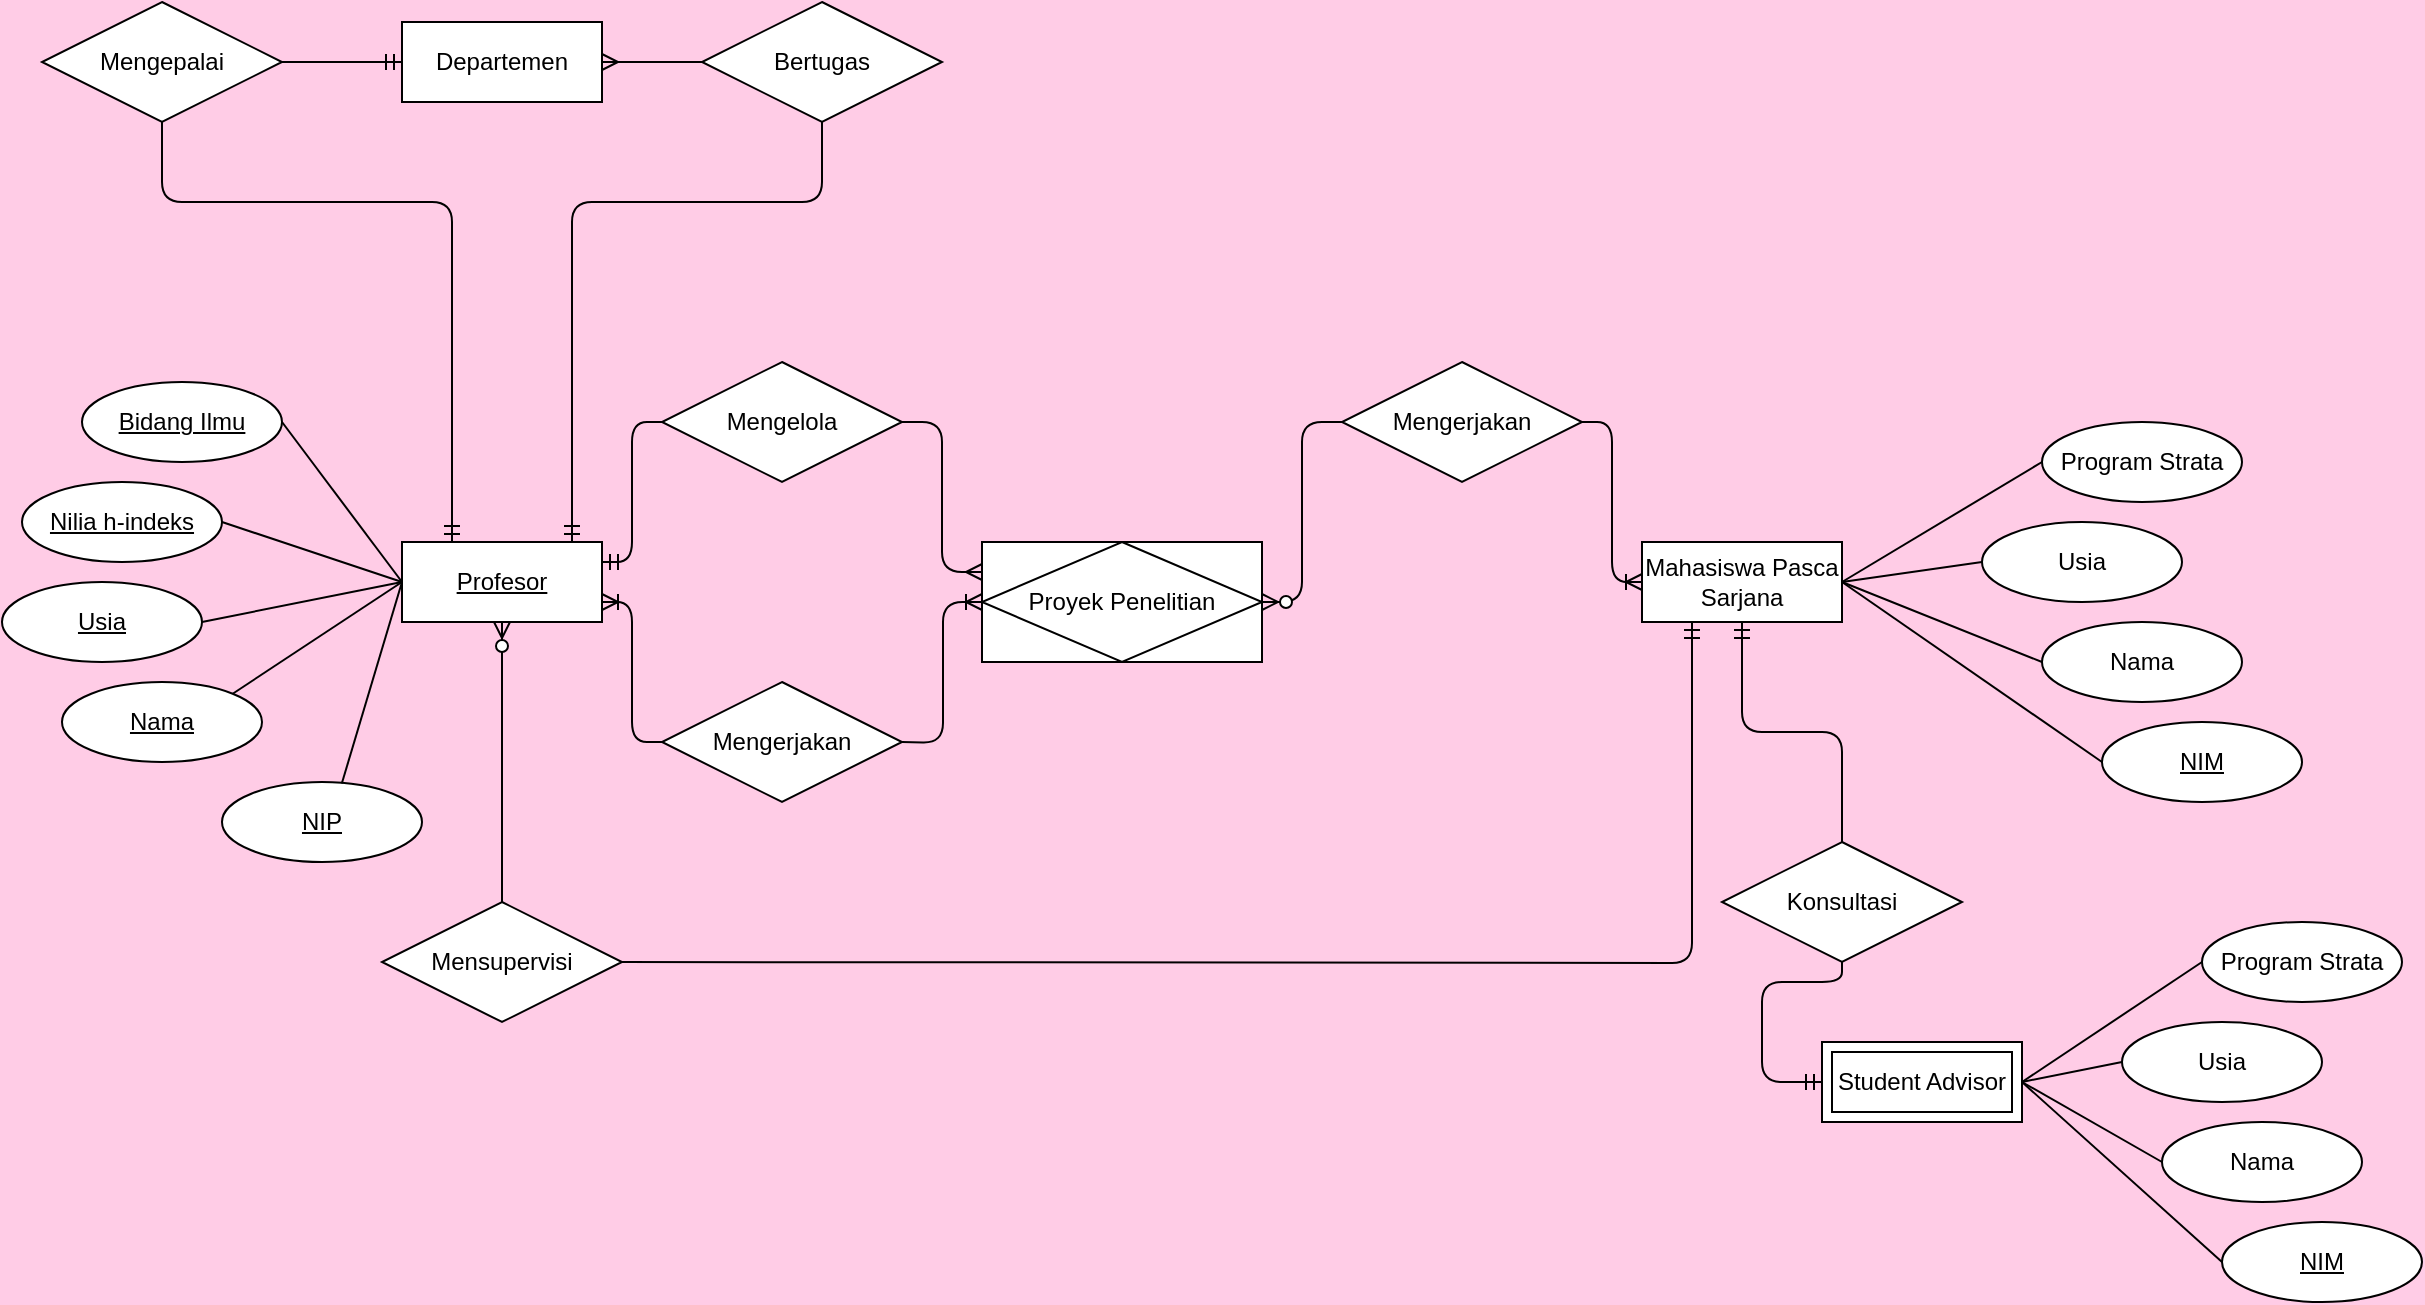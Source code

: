 <mxfile version="15.1.1" type="github">
  <diagram id="R2lEEEUBdFMjLlhIrx00" name="Page-1">
    <mxGraphModel dx="2177" dy="823" grid="1" gridSize="9" guides="1" tooltips="1" connect="1" arrows="1" fold="1" page="1" pageScale="1" pageWidth="850" pageHeight="1100" background="#FFCCE6" math="0" shadow="0" extFonts="Permanent Marker^https://fonts.googleapis.com/css?family=Permanent+Marker">
      <root>
        <mxCell id="0" />
        <mxCell id="1" parent="0" />
        <mxCell id="OCGTsP4tq0BnDlaB6URt-13" value="Mahasiswa Pasca Sarjana" style="whiteSpace=wrap;html=1;align=center;" vertex="1" parent="1">
          <mxGeometry x="450" y="390" width="100" height="40" as="geometry" />
        </mxCell>
        <mxCell id="OCGTsP4tq0BnDlaB6URt-15" value="Program Strata" style="ellipse;whiteSpace=wrap;html=1;align=center;" vertex="1" parent="1">
          <mxGeometry x="650" y="330" width="100" height="40" as="geometry" />
        </mxCell>
        <mxCell id="OCGTsP4tq0BnDlaB6URt-16" value="Usia" style="ellipse;whiteSpace=wrap;html=1;align=center;" vertex="1" parent="1">
          <mxGeometry x="620" y="380" width="100" height="40" as="geometry" />
        </mxCell>
        <mxCell id="OCGTsP4tq0BnDlaB6URt-17" value="Nama" style="ellipse;whiteSpace=wrap;html=1;align=center;" vertex="1" parent="1">
          <mxGeometry x="650" y="430" width="100" height="40" as="geometry" />
        </mxCell>
        <mxCell id="OCGTsP4tq0BnDlaB6URt-32" value="NIM" style="ellipse;whiteSpace=wrap;html=1;align=center;fontStyle=4;" vertex="1" parent="1">
          <mxGeometry x="680" y="480" width="100" height="40" as="geometry" />
        </mxCell>
        <mxCell id="OCGTsP4tq0BnDlaB6URt-33" value="" style="endArrow=none;html=1;exitX=1;exitY=0.5;exitDx=0;exitDy=0;entryX=0;entryY=0.5;entryDx=0;entryDy=0;" edge="1" parent="1" source="OCGTsP4tq0BnDlaB6URt-13" target="OCGTsP4tq0BnDlaB6URt-15">
          <mxGeometry width="50" height="50" relative="1" as="geometry">
            <mxPoint x="580" y="500" as="sourcePoint" />
            <mxPoint x="630" y="450" as="targetPoint" />
          </mxGeometry>
        </mxCell>
        <mxCell id="OCGTsP4tq0BnDlaB6URt-34" value="" style="endArrow=none;html=1;entryX=0;entryY=0.5;entryDx=0;entryDy=0;exitX=1;exitY=0.5;exitDx=0;exitDy=0;" edge="1" parent="1" source="OCGTsP4tq0BnDlaB6URt-13" target="OCGTsP4tq0BnDlaB6URt-16">
          <mxGeometry width="50" height="50" relative="1" as="geometry">
            <mxPoint x="580" y="500" as="sourcePoint" />
            <mxPoint x="630" y="450" as="targetPoint" />
          </mxGeometry>
        </mxCell>
        <mxCell id="OCGTsP4tq0BnDlaB6URt-35" value="" style="endArrow=none;html=1;entryX=0;entryY=0.5;entryDx=0;entryDy=0;exitX=1;exitY=0.5;exitDx=0;exitDy=0;" edge="1" parent="1" source="OCGTsP4tq0BnDlaB6URt-13" target="OCGTsP4tq0BnDlaB6URt-17">
          <mxGeometry width="50" height="50" relative="1" as="geometry">
            <mxPoint x="580" y="500" as="sourcePoint" />
            <mxPoint x="630" y="450" as="targetPoint" />
          </mxGeometry>
        </mxCell>
        <mxCell id="OCGTsP4tq0BnDlaB6URt-36" value="" style="endArrow=none;html=1;entryX=0;entryY=0.5;entryDx=0;entryDy=0;exitX=1;exitY=0.5;exitDx=0;exitDy=0;" edge="1" parent="1" source="OCGTsP4tq0BnDlaB6URt-13" target="OCGTsP4tq0BnDlaB6URt-32">
          <mxGeometry width="50" height="50" relative="1" as="geometry">
            <mxPoint x="560" y="490" as="sourcePoint" />
            <mxPoint x="630" y="450" as="targetPoint" />
          </mxGeometry>
        </mxCell>
        <mxCell id="OCGTsP4tq0BnDlaB6URt-37" value="Proyek Penelitian" style="shape=associativeEntity;whiteSpace=wrap;html=1;align=center;" vertex="1" parent="1">
          <mxGeometry x="120" y="390" width="140" height="60" as="geometry" />
        </mxCell>
        <mxCell id="OCGTsP4tq0BnDlaB6URt-39" value="Departemen" style="whiteSpace=wrap;html=1;align=center;" vertex="1" parent="1">
          <mxGeometry x="-170" y="130" width="100" height="40" as="geometry" />
        </mxCell>
        <mxCell id="OCGTsP4tq0BnDlaB6URt-40" value="Program Strata" style="ellipse;whiteSpace=wrap;html=1;align=center;" vertex="1" parent="1">
          <mxGeometry x="730" y="580" width="100" height="40" as="geometry" />
        </mxCell>
        <mxCell id="OCGTsP4tq0BnDlaB6URt-41" value="Usia" style="ellipse;whiteSpace=wrap;html=1;align=center;" vertex="1" parent="1">
          <mxGeometry x="690" y="630" width="100" height="40" as="geometry" />
        </mxCell>
        <mxCell id="OCGTsP4tq0BnDlaB6URt-42" value="Nama" style="ellipse;whiteSpace=wrap;html=1;align=center;" vertex="1" parent="1">
          <mxGeometry x="710" y="680" width="100" height="40" as="geometry" />
        </mxCell>
        <mxCell id="OCGTsP4tq0BnDlaB6URt-43" value="NIM" style="ellipse;whiteSpace=wrap;html=1;align=center;fontStyle=4;" vertex="1" parent="1">
          <mxGeometry x="740" y="730" width="100" height="40" as="geometry" />
        </mxCell>
        <mxCell id="OCGTsP4tq0BnDlaB6URt-45" value="" style="endArrow=none;html=1;exitX=1;exitY=0.5;exitDx=0;exitDy=0;entryX=0;entryY=0.5;entryDx=0;entryDy=0;" edge="1" parent="1" target="OCGTsP4tq0BnDlaB6URt-40">
          <mxGeometry width="50" height="50" relative="1" as="geometry">
            <mxPoint x="640" y="660" as="sourcePoint" />
            <mxPoint x="740" y="590" as="targetPoint" />
          </mxGeometry>
        </mxCell>
        <mxCell id="OCGTsP4tq0BnDlaB6URt-46" value="" style="endArrow=none;html=1;entryX=0;entryY=0.5;entryDx=0;entryDy=0;exitX=1;exitY=0.5;exitDx=0;exitDy=0;" edge="1" parent="1" target="OCGTsP4tq0BnDlaB6URt-41">
          <mxGeometry width="50" height="50" relative="1" as="geometry">
            <mxPoint x="640" y="660" as="sourcePoint" />
            <mxPoint x="705.0" y="640" as="targetPoint" />
          </mxGeometry>
        </mxCell>
        <mxCell id="OCGTsP4tq0BnDlaB6URt-47" value="" style="endArrow=none;html=1;entryX=0;entryY=0.5;entryDx=0;entryDy=0;exitX=1;exitY=0.5;exitDx=0;exitDy=0;" edge="1" parent="1" target="OCGTsP4tq0BnDlaB6URt-42">
          <mxGeometry width="50" height="50" relative="1" as="geometry">
            <mxPoint x="640" y="660" as="sourcePoint" />
            <mxPoint x="740" y="700" as="targetPoint" />
          </mxGeometry>
        </mxCell>
        <mxCell id="OCGTsP4tq0BnDlaB6URt-48" value="" style="endArrow=none;html=1;entryX=0;entryY=0.5;entryDx=0;entryDy=0;exitX=1;exitY=0.5;exitDx=0;exitDy=0;" edge="1" parent="1" target="OCGTsP4tq0BnDlaB6URt-43">
          <mxGeometry width="50" height="50" relative="1" as="geometry">
            <mxPoint x="640.0" y="660" as="sourcePoint" />
            <mxPoint x="770" y="750.0" as="targetPoint" />
          </mxGeometry>
        </mxCell>
        <mxCell id="OCGTsP4tq0BnDlaB6URt-50" value="Student Advisor" style="shape=ext;margin=3;double=1;whiteSpace=wrap;html=1;align=center;" vertex="1" parent="1">
          <mxGeometry x="540" y="640" width="100" height="40" as="geometry" />
        </mxCell>
        <mxCell id="OCGTsP4tq0BnDlaB6URt-67" value="" style="group;fontStyle=4" vertex="1" connectable="0" parent="1">
          <mxGeometry x="-370" y="310" width="300" height="240" as="geometry" />
        </mxCell>
        <mxCell id="OCGTsP4tq0BnDlaB6URt-68" value="Profesor" style="whiteSpace=wrap;html=1;align=center;fontStyle=4" vertex="1" parent="OCGTsP4tq0BnDlaB6URt-67">
          <mxGeometry x="200" y="80" width="100" height="40" as="geometry" />
        </mxCell>
        <mxCell id="OCGTsP4tq0BnDlaB6URt-69" value="Nama" style="ellipse;whiteSpace=wrap;html=1;align=center;fontStyle=4" vertex="1" parent="OCGTsP4tq0BnDlaB6URt-67">
          <mxGeometry x="30" y="150" width="100" height="40" as="geometry" />
        </mxCell>
        <mxCell id="OCGTsP4tq0BnDlaB6URt-70" value="Usia" style="ellipse;whiteSpace=wrap;html=1;align=center;fontStyle=4" vertex="1" parent="OCGTsP4tq0BnDlaB6URt-67">
          <mxGeometry y="100" width="100" height="40" as="geometry" />
        </mxCell>
        <mxCell id="OCGTsP4tq0BnDlaB6URt-71" value="Nilia h-indeks" style="ellipse;whiteSpace=wrap;html=1;align=center;fontStyle=4" vertex="1" parent="OCGTsP4tq0BnDlaB6URt-67">
          <mxGeometry x="10" y="50" width="100" height="40" as="geometry" />
        </mxCell>
        <mxCell id="OCGTsP4tq0BnDlaB6URt-72" value="Bidang Ilmu" style="ellipse;whiteSpace=wrap;html=1;align=center;fontStyle=4" vertex="1" parent="OCGTsP4tq0BnDlaB6URt-67">
          <mxGeometry x="40" width="100" height="40" as="geometry" />
        </mxCell>
        <mxCell id="OCGTsP4tq0BnDlaB6URt-73" value="NIP" style="ellipse;whiteSpace=wrap;html=1;align=center;fontStyle=4;" vertex="1" parent="OCGTsP4tq0BnDlaB6URt-67">
          <mxGeometry x="110" y="200" width="100" height="40" as="geometry" />
        </mxCell>
        <mxCell id="OCGTsP4tq0BnDlaB6URt-74" value="" style="endArrow=none;html=1;exitX=0.599;exitY=0.019;exitDx=0;exitDy=0;exitPerimeter=0;fontStyle=4;entryX=0;entryY=0.5;entryDx=0;entryDy=0;" edge="1" parent="OCGTsP4tq0BnDlaB6URt-67" source="OCGTsP4tq0BnDlaB6URt-73" target="OCGTsP4tq0BnDlaB6URt-68">
          <mxGeometry width="50" height="50" relative="1" as="geometry">
            <mxPoint x="150" y="160" as="sourcePoint" />
            <mxPoint x="160" y="137" as="targetPoint" />
          </mxGeometry>
        </mxCell>
        <mxCell id="OCGTsP4tq0BnDlaB6URt-75" value="" style="endArrow=none;html=1;exitX=1;exitY=0;exitDx=0;exitDy=0;fontStyle=4" edge="1" parent="OCGTsP4tq0BnDlaB6URt-67" source="OCGTsP4tq0BnDlaB6URt-69">
          <mxGeometry width="50" height="50" relative="1" as="geometry">
            <mxPoint x="150" y="160" as="sourcePoint" />
            <mxPoint x="200" y="100" as="targetPoint" />
          </mxGeometry>
        </mxCell>
        <mxCell id="OCGTsP4tq0BnDlaB6URt-76" value="" style="endArrow=none;html=1;entryX=0;entryY=0.5;entryDx=0;entryDy=0;exitX=1;exitY=0.5;exitDx=0;exitDy=0;fontStyle=4" edge="1" parent="OCGTsP4tq0BnDlaB6URt-67" source="OCGTsP4tq0BnDlaB6URt-70" target="OCGTsP4tq0BnDlaB6URt-68">
          <mxGeometry width="50" height="50" relative="1" as="geometry">
            <mxPoint x="140" y="120" as="sourcePoint" />
            <mxPoint x="190" y="70" as="targetPoint" />
          </mxGeometry>
        </mxCell>
        <mxCell id="OCGTsP4tq0BnDlaB6URt-77" value="" style="endArrow=none;html=1;exitX=1;exitY=0.5;exitDx=0;exitDy=0;entryX=0;entryY=0.5;entryDx=0;entryDy=0;fontStyle=4" edge="1" parent="OCGTsP4tq0BnDlaB6URt-67" source="OCGTsP4tq0BnDlaB6URt-71" target="OCGTsP4tq0BnDlaB6URt-68">
          <mxGeometry width="50" height="50" relative="1" as="geometry">
            <mxPoint x="140" y="110" as="sourcePoint" />
            <mxPoint x="190" y="100" as="targetPoint" />
          </mxGeometry>
        </mxCell>
        <mxCell id="OCGTsP4tq0BnDlaB6URt-78" value="" style="endArrow=none;html=1;entryX=0;entryY=0.5;entryDx=0;entryDy=0;exitX=1;exitY=0.5;exitDx=0;exitDy=0;fontStyle=4" edge="1" parent="OCGTsP4tq0BnDlaB6URt-67" source="OCGTsP4tq0BnDlaB6URt-72" target="OCGTsP4tq0BnDlaB6URt-68">
          <mxGeometry width="50" height="50" relative="1" as="geometry">
            <mxPoint x="150" y="60" as="sourcePoint" />
            <mxPoint x="200" y="10" as="targetPoint" />
          </mxGeometry>
        </mxCell>
        <mxCell id="OCGTsP4tq0BnDlaB6URt-82" value="Mengelola" style="shape=rhombus;perimeter=rhombusPerimeter;whiteSpace=wrap;html=1;align=center;" vertex="1" parent="1">
          <mxGeometry x="-40" y="300" width="120" height="60" as="geometry" />
        </mxCell>
        <mxCell id="OCGTsP4tq0BnDlaB6URt-83" value="Mengerjakan" style="shape=rhombus;perimeter=rhombusPerimeter;whiteSpace=wrap;html=1;align=center;" vertex="1" parent="1">
          <mxGeometry x="-40" y="460" width="120" height="60" as="geometry" />
        </mxCell>
        <mxCell id="OCGTsP4tq0BnDlaB6URt-84" value="Mengerjakan&lt;span style=&quot;color: rgba(0 , 0 , 0 , 0) ; font-family: monospace ; font-size: 0px&quot;&gt;%3CmxGraphModel%3E%3Croot%3E%3CmxCell%20id%3D%220%22%2F%3E%3CmxCell%20id%3D%221%22%20parent%3D%220%22%2F%3E%3CmxCell%20id%3D%222%22%20value%3D%22Relationship%22%20style%3D%22shape%3Drhombus%3Bperimeter%3DrhombusPerimeter%3BwhiteSpace%3Dwrap%3Bhtml%3D1%3Balign%3Dcenter%3B%22%20vertex%3D%221%22%20parent%3D%221%22%3E%3CmxGeometry%20x%3D%22-50%22%20y%3D%22300%22%20width%3D%22120%22%20height%3D%2260%22%20as%3D%22geometry%22%2F%3E%3C%2FmxCell%3E%3C%2Froot%3E%3C%2FmxGraphModel%3E&lt;/span&gt;" style="shape=rhombus;perimeter=rhombusPerimeter;whiteSpace=wrap;html=1;align=center;" vertex="1" parent="1">
          <mxGeometry x="300" y="300" width="120" height="60" as="geometry" />
        </mxCell>
        <mxCell id="OCGTsP4tq0BnDlaB6URt-86" value="Mensupervisi" style="shape=rhombus;perimeter=rhombusPerimeter;whiteSpace=wrap;html=1;align=center;" vertex="1" parent="1">
          <mxGeometry x="-180" y="570" width="120" height="60" as="geometry" />
        </mxCell>
        <mxCell id="OCGTsP4tq0BnDlaB6URt-87" value="" style="edgeStyle=orthogonalEdgeStyle;fontSize=12;html=1;endArrow=ERmandOne;entryX=1;entryY=0.25;entryDx=0;entryDy=0;exitX=0;exitY=0.5;exitDx=0;exitDy=0;" edge="1" parent="1" source="OCGTsP4tq0BnDlaB6URt-82" target="OCGTsP4tq0BnDlaB6URt-68">
          <mxGeometry width="100" height="100" relative="1" as="geometry">
            <mxPoint x="-140" y="370" as="sourcePoint" />
            <mxPoint x="-40" y="270" as="targetPoint" />
          </mxGeometry>
        </mxCell>
        <mxCell id="OCGTsP4tq0BnDlaB6URt-89" value="" style="edgeStyle=orthogonalEdgeStyle;fontSize=12;html=1;endArrow=ERmany;exitX=1;exitY=0.5;exitDx=0;exitDy=0;entryX=0;entryY=0.25;entryDx=0;entryDy=0;" edge="1" parent="1" source="OCGTsP4tq0BnDlaB6URt-82" target="OCGTsP4tq0BnDlaB6URt-37">
          <mxGeometry width="100" height="100" relative="1" as="geometry">
            <mxPoint x="250" y="550" as="sourcePoint" />
            <mxPoint x="350" y="450" as="targetPoint" />
          </mxGeometry>
        </mxCell>
        <mxCell id="OCGTsP4tq0BnDlaB6URt-90" value="" style="edgeStyle=orthogonalEdgeStyle;fontSize=12;html=1;endArrow=ERoneToMany;exitX=0;exitY=0.5;exitDx=0;exitDy=0;entryX=1;entryY=0.75;entryDx=0;entryDy=0;" edge="1" parent="1" source="OCGTsP4tq0BnDlaB6URt-83" target="OCGTsP4tq0BnDlaB6URt-68">
          <mxGeometry width="100" height="100" relative="1" as="geometry">
            <mxPoint x="250" y="550" as="sourcePoint" />
            <mxPoint x="350" y="450" as="targetPoint" />
          </mxGeometry>
        </mxCell>
        <mxCell id="OCGTsP4tq0BnDlaB6URt-91" value="" style="edgeStyle=orthogonalEdgeStyle;fontSize=12;html=1;endArrow=ERoneToMany;entryX=0;entryY=0.5;entryDx=0;entryDy=0;" edge="1" parent="1" target="OCGTsP4tq0BnDlaB6URt-37">
          <mxGeometry width="100" height="100" relative="1" as="geometry">
            <mxPoint x="80" y="490" as="sourcePoint" />
            <mxPoint x="50" y="420" as="targetPoint" />
          </mxGeometry>
        </mxCell>
        <mxCell id="OCGTsP4tq0BnDlaB6URt-92" value="" style="edgeStyle=orthogonalEdgeStyle;fontSize=12;html=1;endArrow=ERoneToMany;exitX=1;exitY=0.5;exitDx=0;exitDy=0;entryX=0;entryY=0.5;entryDx=0;entryDy=0;" edge="1" parent="1" source="OCGTsP4tq0BnDlaB6URt-84" target="OCGTsP4tq0BnDlaB6URt-13">
          <mxGeometry width="100" height="100" relative="1" as="geometry">
            <mxPoint x="350" y="480" as="sourcePoint" />
            <mxPoint x="330" y="410" as="targetPoint" />
          </mxGeometry>
        </mxCell>
        <mxCell id="OCGTsP4tq0BnDlaB6URt-93" value="" style="edgeStyle=orthogonalEdgeStyle;fontSize=12;html=1;endArrow=ERzeroToMany;endFill=1;entryX=1;entryY=0.5;entryDx=0;entryDy=0;exitX=0;exitY=0.5;exitDx=0;exitDy=0;" edge="1" parent="1" source="OCGTsP4tq0BnDlaB6URt-84" target="OCGTsP4tq0BnDlaB6URt-37">
          <mxGeometry width="100" height="100" relative="1" as="geometry">
            <mxPoint x="250" y="550" as="sourcePoint" />
            <mxPoint x="350" y="450" as="targetPoint" />
          </mxGeometry>
        </mxCell>
        <mxCell id="OCGTsP4tq0BnDlaB6URt-94" value="" style="fontSize=12;html=1;endArrow=ERzeroToMany;endFill=1;exitX=0.5;exitY=0;exitDx=0;exitDy=0;entryX=0.5;entryY=1;entryDx=0;entryDy=0;" edge="1" parent="1" source="OCGTsP4tq0BnDlaB6URt-86" target="OCGTsP4tq0BnDlaB6URt-68">
          <mxGeometry width="100" height="100" relative="1" as="geometry">
            <mxPoint x="100" y="510" as="sourcePoint" />
            <mxPoint x="-110" y="440" as="targetPoint" />
          </mxGeometry>
        </mxCell>
        <mxCell id="OCGTsP4tq0BnDlaB6URt-95" value="" style="edgeStyle=orthogonalEdgeStyle;fontSize=12;html=1;endArrow=ERmandOne;exitX=0;exitY=0.5;exitDx=0;exitDy=0;entryX=0.25;entryY=1;entryDx=0;entryDy=0;" edge="1" parent="1" target="OCGTsP4tq0BnDlaB6URt-13">
          <mxGeometry width="100" height="100" relative="1" as="geometry">
            <mxPoint x="-60" y="600" as="sourcePoint" />
            <mxPoint x="530" y="560" as="targetPoint" />
          </mxGeometry>
        </mxCell>
        <mxCell id="OCGTsP4tq0BnDlaB6URt-97" value="Mengepalai" style="shape=rhombus;perimeter=rhombusPerimeter;whiteSpace=wrap;html=1;align=center;" vertex="1" parent="1">
          <mxGeometry x="-350" y="120" width="120" height="60" as="geometry" />
        </mxCell>
        <mxCell id="OCGTsP4tq0BnDlaB6URt-98" value="Bertugas" style="shape=rhombus;perimeter=rhombusPerimeter;whiteSpace=wrap;html=1;align=center;" vertex="1" parent="1">
          <mxGeometry x="-20" y="120" width="120" height="60" as="geometry" />
        </mxCell>
        <mxCell id="OCGTsP4tq0BnDlaB6URt-99" value="" style="fontSize=12;html=1;endArrow=ERmandOne;exitX=1;exitY=0.5;exitDx=0;exitDy=0;" edge="1" parent="1" source="OCGTsP4tq0BnDlaB6URt-97">
          <mxGeometry width="100" height="100" relative="1" as="geometry">
            <mxPoint x="-270" y="250" as="sourcePoint" />
            <mxPoint x="-170" y="150" as="targetPoint" />
          </mxGeometry>
        </mxCell>
        <mxCell id="OCGTsP4tq0BnDlaB6URt-101" value="" style="edgeStyle=orthogonalEdgeStyle;fontSize=12;html=1;endArrow=ERmandOne;entryX=0.25;entryY=0;entryDx=0;entryDy=0;exitX=0.5;exitY=1;exitDx=0;exitDy=0;" edge="1" parent="1" source="OCGTsP4tq0BnDlaB6URt-97" target="OCGTsP4tq0BnDlaB6URt-68">
          <mxGeometry width="100" height="100" relative="1" as="geometry">
            <mxPoint x="-310" y="200" as="sourcePoint" />
            <mxPoint x="-170" y="209.94" as="targetPoint" />
            <Array as="points">
              <mxPoint x="-290" y="220" />
              <mxPoint x="-145" y="220" />
            </Array>
          </mxGeometry>
        </mxCell>
        <mxCell id="OCGTsP4tq0BnDlaB6URt-104" value="" style="edgeStyle=orthogonalEdgeStyle;fontSize=12;html=1;endArrow=ERmandOne;entryX=0.25;entryY=0;entryDx=0;entryDy=0;exitX=0.5;exitY=1;exitDx=0;exitDy=0;" edge="1" parent="1" source="OCGTsP4tq0BnDlaB6URt-98">
          <mxGeometry width="100" height="100" relative="1" as="geometry">
            <mxPoint x="-230" y="180" as="sourcePoint" />
            <mxPoint x="-85" y="390" as="targetPoint" />
            <Array as="points">
              <mxPoint x="40" y="220" />
              <mxPoint x="-85" y="220" />
            </Array>
          </mxGeometry>
        </mxCell>
        <mxCell id="OCGTsP4tq0BnDlaB6URt-105" value="" style="fontSize=12;html=1;endArrow=ERmany;exitX=0;exitY=0.5;exitDx=0;exitDy=0;entryX=1;entryY=0.5;entryDx=0;entryDy=0;" edge="1" parent="1" source="OCGTsP4tq0BnDlaB6URt-98" target="OCGTsP4tq0BnDlaB6URt-39">
          <mxGeometry width="100" height="100" relative="1" as="geometry">
            <mxPoint x="-20" y="160" as="sourcePoint" />
            <mxPoint x="-60" y="150" as="targetPoint" />
          </mxGeometry>
        </mxCell>
        <mxCell id="OCGTsP4tq0BnDlaB6URt-106" value="" style="fontSize=12;html=1;endArrow=ERmandOne;edgeStyle=orthogonalEdgeStyle;entryX=0;entryY=0.5;entryDx=0;entryDy=0;entryPerimeter=0;exitX=0.5;exitY=1;exitDx=0;exitDy=0;" edge="1" parent="1" source="OCGTsP4tq0BnDlaB6URt-107" target="OCGTsP4tq0BnDlaB6URt-50">
          <mxGeometry width="100" height="100" relative="1" as="geometry">
            <mxPoint x="500" y="530" as="sourcePoint" />
            <mxPoint x="530" y="660" as="targetPoint" />
            <Array as="points">
              <mxPoint x="550" y="610" />
              <mxPoint x="510" y="610" />
              <mxPoint x="510" y="660" />
            </Array>
          </mxGeometry>
        </mxCell>
        <mxCell id="OCGTsP4tq0BnDlaB6URt-107" value="Konsultasi" style="shape=rhombus;perimeter=rhombusPerimeter;whiteSpace=wrap;html=1;align=center;" vertex="1" parent="1">
          <mxGeometry x="490" y="540" width="120" height="60" as="geometry" />
        </mxCell>
        <mxCell id="OCGTsP4tq0BnDlaB6URt-108" value="" style="fontSize=12;html=1;endArrow=ERmandOne;edgeStyle=orthogonalEdgeStyle;entryX=0.5;entryY=1;entryDx=0;entryDy=0;exitX=0.5;exitY=0;exitDx=0;exitDy=0;" edge="1" parent="1" source="OCGTsP4tq0BnDlaB6URt-107" target="OCGTsP4tq0BnDlaB6URt-13">
          <mxGeometry width="100" height="100" relative="1" as="geometry">
            <mxPoint x="550" y="530" as="sourcePoint" />
            <mxPoint x="540" y="490" as="targetPoint" />
          </mxGeometry>
        </mxCell>
      </root>
    </mxGraphModel>
  </diagram>
</mxfile>
